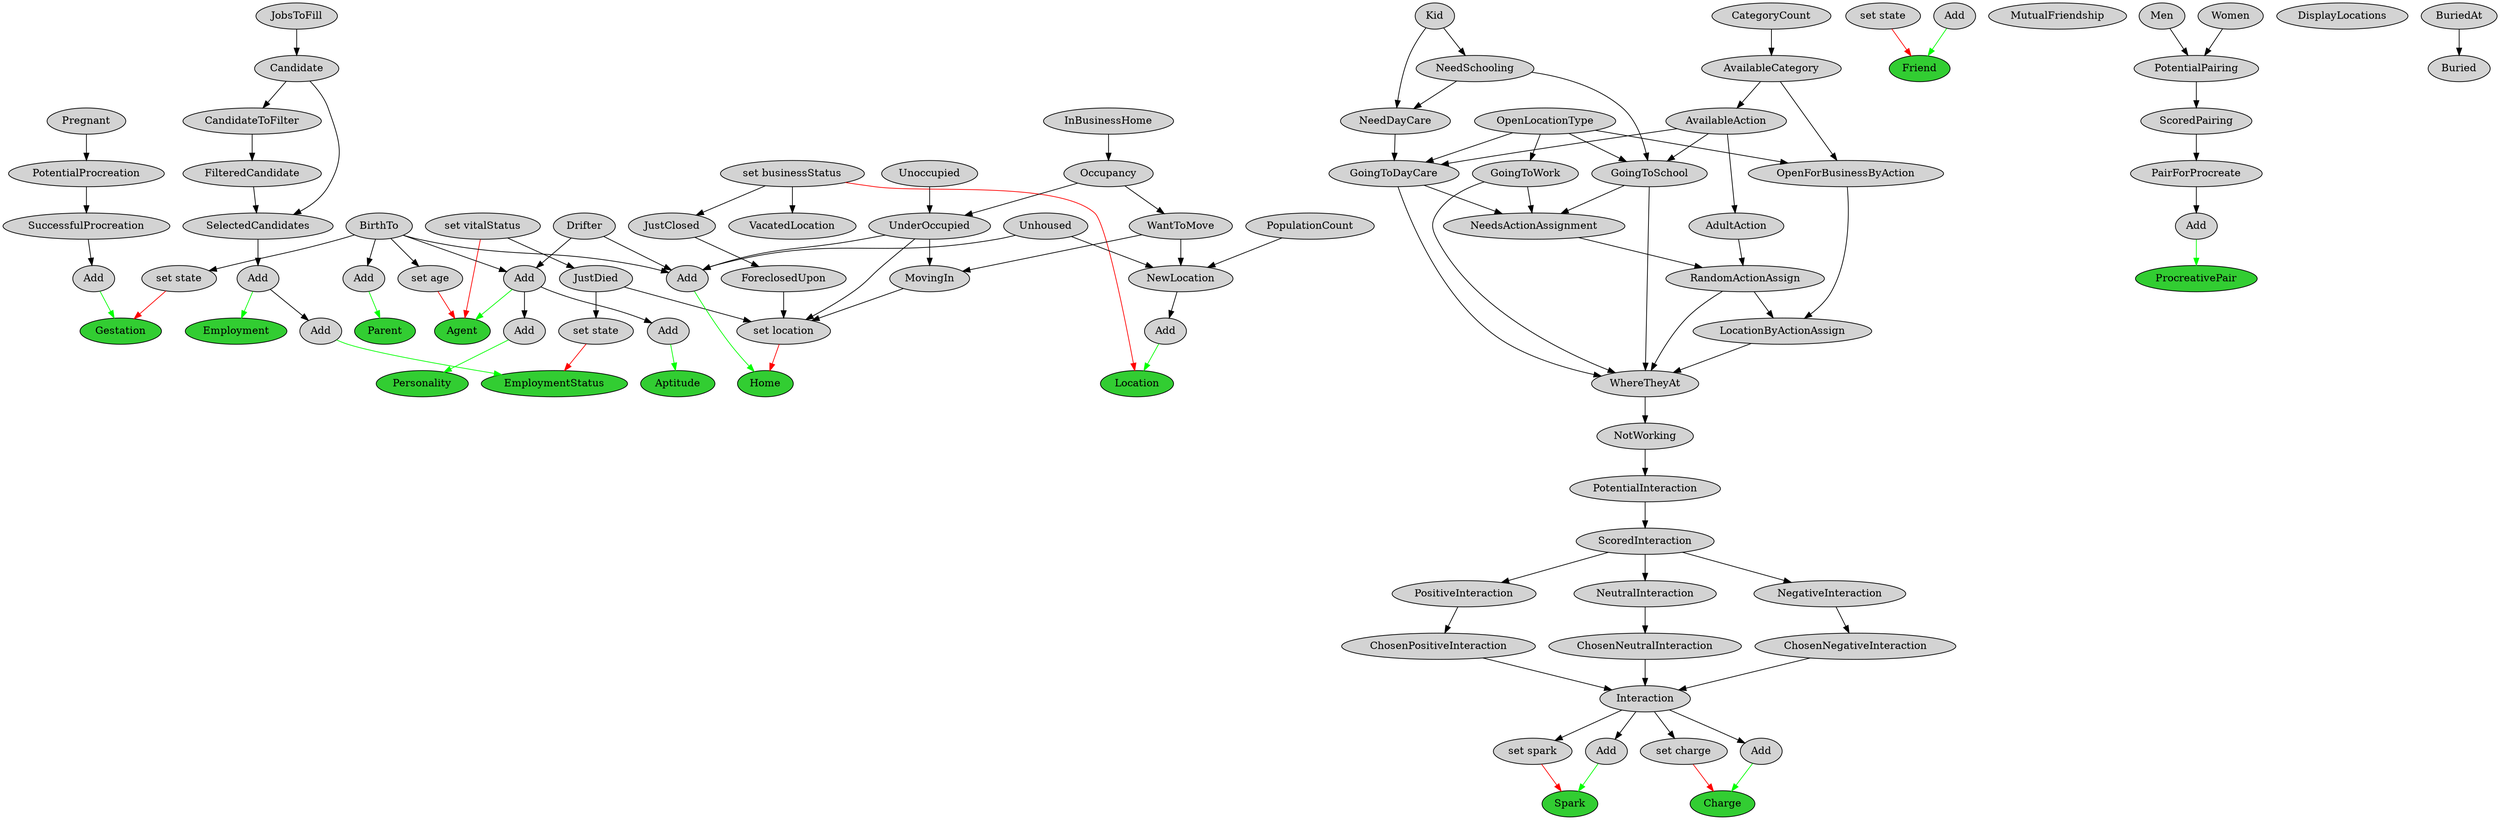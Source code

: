 digraph {
node [ style="filled"]
v0 [ label = "Agent" fillcolor="limegreen"];
v1 [ label = "set vitalStatus" rank="min"];
v2 [ label = "set age"];
v3 [ label = "BirthTo" rank="min"];
v4 [ label = "Add"];
v5 [ label = "Drifter" rank="min"];
v6 [ label = "Personality" fillcolor="limegreen"];
v7 [ label = "Add"];
v8 [ label = "Aptitude" fillcolor="limegreen"];
v9 [ label = "Add"];
v10 [ label = "PopulationCount" rank="min"];
v11 [ label = "JustDied"];
v12 [ label = "Spark" fillcolor="limegreen"];
v13 [ label = "set spark"];
v14 [ label = "Interaction"];
v15 [ label = "ChosenPositiveInteraction"];
v16 [ label = "PositiveInteraction"];
v17 [ label = "ScoredInteraction"];
v18 [ label = "PotentialInteraction"];
v19 [ label = "NotWorking"];
v20 [ label = "WhereTheyAt"];
v21 [ label = "GoingToSchool"];
v22 [ label = "AvailableAction"];
v23 [ label = "AvailableCategory"];
v24 [ label = "CategoryCount" rank="min"];
v25 [ label = "OpenLocationType" rank="min"];
v26 [ label = "NeedSchooling"];
v27 [ label = "Kid" rank="min"];
v28 [ label = "GoingToDayCare"];
v29 [ label = "NeedDayCare"];
v30 [ label = "GoingToWork"];
v31 [ label = "RandomActionAssign"];
v32 [ label = "AdultAction"];
v33 [ label = "NeedsActionAssignment"];
v34 [ label = "LocationByActionAssign"];
v35 [ label = "OpenForBusinessByAction"];
v36 [ label = "ChosenNeutralInteraction"];
v37 [ label = "NeutralInteraction"];
v38 [ label = "ChosenNegativeInteraction"];
v39 [ label = "NegativeInteraction"];
v40 [ label = "Add"];
v41 [ label = "Charge" fillcolor="limegreen"];
v42 [ label = "set charge"];
v43 [ label = "Add"];
v44 [ label = "Friend" fillcolor="limegreen"];
v45 [ label = "set state" rank="min"];
v46 [ label = "Add" rank="min"];
v47 [ label = "MutualFriendship" rank="min"];
v48 [ label = "Parent" fillcolor="limegreen"];
v49 [ label = "Add"];
v50 [ label = "Men" rank="min"];
v51 [ label = "Women" rank="min"];
v52 [ label = "ProcreativePair" fillcolor="limegreen"];
v53 [ label = "Add"];
v54 [ label = "PairForProcreate"];
v55 [ label = "ScoredPairing"];
v56 [ label = "PotentialPairing"];
v57 [ label = "PotentialProcreation"];
v58 [ label = "Pregnant" rank="min"];
v59 [ label = "Gestation" fillcolor="limegreen"];
v60 [ label = "set state"];
v61 [ label = "Add"];
v62 [ label = "SuccessfulProcreation"];
v63 [ label = "Location" fillcolor="limegreen"];
v64 [ label = "set businessStatus" rank="min"];
v65 [ label = "Add"];
v66 [ label = "NewLocation"];
v67 [ label = "WantToMove"];
v68 [ label = "Occupancy"];
v69 [ label = "InBusinessHome" rank="min"];
v70 [ label = "Unhoused" rank="min"];
v71 [ label = "JustClosed"];
v72 [ label = "VacatedLocation"];
v73 [ label = "DisplayLocations" rank="min"];
v74 [ label = "Home" fillcolor="limegreen"];
v75 [ label = "set location"];
v76 [ label = "UnderOccupied"];
v77 [ label = "Unoccupied" rank="min"];
v78 [ label = "ForeclosedUpon"];
v79 [ label = "MovingIn"];
v80 [ label = "Add"];
v81 [ label = "BuriedAt" rank="min"];
v82 [ label = "Buried"];
v83 [ label = "Employment" fillcolor="limegreen"];
v84 [ label = "Add"];
v85 [ label = "SelectedCandidates"];
v86 [ label = "FilteredCandidate"];
v87 [ label = "CandidateToFilter"];
v88 [ label = "Candidate"];
v89 [ label = "JobsToFill" rank="min"];
v90 [ label = "EmploymentStatus" fillcolor="limegreen"];
v91 [ label = "set state"];
v92 [ label = "Add"];
v1 -> v0 [ color="red" ]
v2 -> v0 [ color="red" ]
v3 -> v2
v4 -> v0 [ color="green" ]
v5 -> v4
v3 -> v4
v7 -> v6 [ color="green" ]
v4 -> v7
v9 -> v8 [ color="green" ]
v4 -> v9
v1 -> v11
v13 -> v12 [ color="red" ]
v14 -> v13
v15 -> v14
v16 -> v15
v17 -> v16
v18 -> v17
v19 -> v18
v20 -> v19
v21 -> v20
v22 -> v21
v23 -> v22
v24 -> v23
v25 -> v21
v26 -> v21
v27 -> v26
v28 -> v20
v22 -> v28
v25 -> v28
v29 -> v28
v26 -> v29
v27 -> v29
v30 -> v20
v25 -> v30
v31 -> v20
v32 -> v31
v22 -> v32
v33 -> v31
v30 -> v33
v28 -> v33
v21 -> v33
v34 -> v20
v31 -> v34
v35 -> v34
v23 -> v35
v25 -> v35
v36 -> v14
v37 -> v36
v17 -> v37
v38 -> v14
v39 -> v38
v17 -> v39
v40 -> v12 [ color="green" ]
v14 -> v40
v42 -> v41 [ color="red" ]
v14 -> v42
v43 -> v41 [ color="green" ]
v14 -> v43
v45 -> v44 [ color="red" ]
v46 -> v44 [ color="green" ]
v49 -> v48 [ color="green" ]
v3 -> v49
v53 -> v52 [ color="green" ]
v54 -> v53
v55 -> v54
v56 -> v55
v51 -> v56
v50 -> v56
v58 -> v57
v60 -> v59 [ color="red" ]
v3 -> v60
v61 -> v59 [ color="green" ]
v62 -> v61
v57 -> v62
v64 -> v63 [ color="red" ]
v65 -> v63 [ color="green" ]
v66 -> v65
v67 -> v66
v68 -> v67
v69 -> v68
v70 -> v66
v10 -> v66
v64 -> v71
v64 -> v72
v75 -> v74 [ color="red" ]
v11 -> v75
v76 -> v75
v68 -> v76
v77 -> v76
v78 -> v75
v71 -> v78
v79 -> v75
v67 -> v79
v76 -> v79
v80 -> v74 [ color="green" ]
v3 -> v80
v76 -> v80
v5 -> v80
v70 -> v80
v81 -> v82
v84 -> v83 [ color="green" ]
v85 -> v84
v86 -> v85
v87 -> v86
v88 -> v87
v89 -> v88
v88 -> v85
v91 -> v90 [ color="red" ]
v11 -> v91
v92 -> v90 [ color="green" ]
v84 -> v92
}
